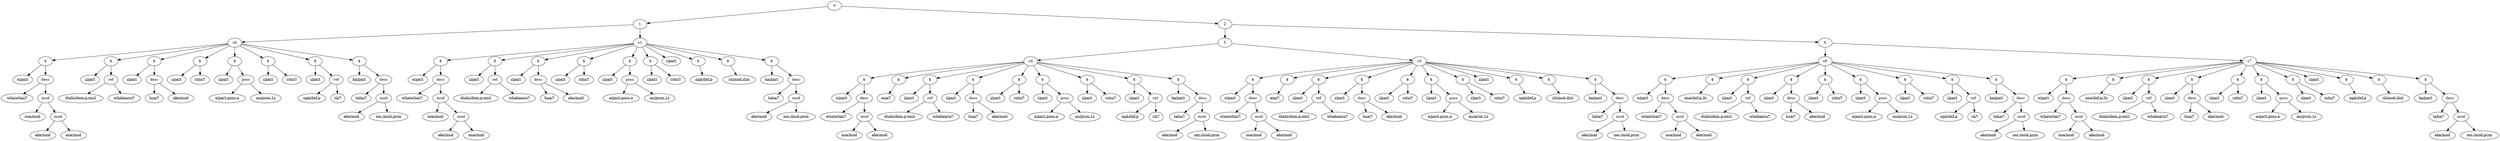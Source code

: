 digraph S0 {
 s0 -> n0
 s0 -> n9
 s0 -> n14
 s0 -> n19
 s0 -> n22
 s0 -> n27
 s0 -> n30
 s0 -> n35
 1 -> s0
 s1 -> n42
 s1 -> n51
 s1 -> n56
 s1 -> n61
 s1 -> n64
 s1 -> n69
 s1 -> n72
 s1 -> n73
 s1 -> n75
 s1 -> n77
 1 -> s1
 0 -> 1
 s4 -> n84
 s4 -> n91
 s4 -> n93
 s4 -> n98
 s4 -> n103
 s4 -> n106
 s4 -> n111
 s4 -> n114
 s4 -> n119
 5 -> s4
 s5 -> n126
 s5 -> n133
 s5 -> n135
 s5 -> n140
 s5 -> n145
 s5 -> n148
 s5 -> n153
 s5 -> n156
 s5 -> n157
 s5 -> n159
 s5 -> n161
 5 -> s5
 2 -> 5
 s6 -> n168
 s6 -> n175
 s6 -> n177
 s6 -> n182
 s6 -> n187
 s6 -> n190
 s6 -> n195
 s6 -> n198
 s6 -> n203
 6 -> s6
 s7 -> n210
 s7 -> n217
 s7 -> n219
 s7 -> n224
 s7 -> n229
 s7 -> n232
 s7 -> n237
 s7 -> n240
 s7 -> n241
 s7 -> n243
 s7 -> n245
 6 -> s7
 2 -> 6
 0 -> 2
 n0 [label="$"];
 n1 [label=<<u>e/part</u>>];
 n0 -> n1;
 n2 [label="desc"];
 n3 [label=<<u>whaiwhai/*</u>>];
 n2 -> n3;
 n4 [label="mod"];
 n5 [label=<<u>noa/mod</u>>];
 n4 -> n5;
 n6 [label="mod"];
 n7 [label=<<u>ake/mod</u>>];
 n6 -> n7;
 n8 [label=<<u>ana/mod</u>>];
 n6 -> n8;
 n4 -> n6;
 n2 -> n4;
 n0 -> n2;
 n9 [label="$"];
 n10 [label=<<u>i/part</u>>];
 n9 -> n10;
 n11 [label="ref"];
 n12 [label=<<u>ētahi/dem.p-excl</u>>];
 n11 -> n12;
 n13 [label=<<u>whakaaro/*</u>>];
 n11 -> n13;
 n9 -> n11;
 n14 [label="$"];
 n15 [label=<<u>i/part</u>>];
 n14 -> n15;
 n16 [label="desc"];
 n17 [label=<<u>hua/*</u>>];
 n16 -> n17;
 n18 [label=<<u>ake/mod</u>>];
 n16 -> n18;
 n14 -> n16;
 n19 [label="$"];
 n20 [label=<<u>i/part</u>>];
 n19 -> n20;
 n21 [label=<<u>roto/*</u>>];
 n19 -> n21;
 n22 [label="$"];
 n23 [label=<<u>i/part</u>>];
 n22 -> n23;
 n24 [label="poss"];
 n25 [label=<<u>a/part.poss.a</u>>];
 n24 -> n25;
 n26 [label=<<u>au/pron.1s</u>>];
 n24 -> n26;
 n22 -> n24;
 n27 [label="$"];
 n28 [label=<<u>i/part</u>>];
 n27 -> n28;
 n29 [label=<<u>roto/*</u>>];
 n27 -> n29;
 n30 [label="$"];
 n31 [label=<<u>i/part</u>>];
 n30 -> n31;
 n32 [label="ref"];
 n33 [label=<<u>ngā/def.p</u>>];
 n32 -> n33;
 n34 [label=<<u>rā/*</u>>];
 n32 -> n34;
 n30 -> n32;
 n35 [label="$"];
 n36 [label=<<u>ka/part</u>>];
 n35 -> n36;
 n37 [label="desc"];
 n38 [label=<<u>taha/*</u>>];
 n37 -> n38;
 n39 [label="mod"];
 n40 [label=<<u>ake/mod</u>>];
 n39 -> n40;
 n41 [label=<<u>nei./mod.prox</u>>];
 n39 -> n41;
 n37 -> n39;
 n35 -> n37;
 n42 [label="$"];
 n43 [label=<<u>e/part</u>>];
 n42 -> n43;
 n44 [label="desc"];
 n45 [label=<<u>whaiwhai/*</u>>];
 n44 -> n45;
 n46 [label="mod"];
 n47 [label=<<u>noa/mod</u>>];
 n46 -> n47;
 n48 [label="mod"];
 n49 [label=<<u>ake/mod</u>>];
 n48 -> n49;
 n50 [label=<<u>ana/mod</u>>];
 n48 -> n50;
 n46 -> n48;
 n44 -> n46;
 n42 -> n44;
 n51 [label="$"];
 n52 [label=<<u>i/part</u>>];
 n51 -> n52;
 n53 [label="ref"];
 n54 [label=<<u>ētahi/dem.p-excl</u>>];
 n53 -> n54;
 n55 [label=<<u>whakaaro/*</u>>];
 n53 -> n55;
 n51 -> n53;
 n56 [label="$"];
 n57 [label=<<u>i/part</u>>];
 n56 -> n57;
 n58 [label="desc"];
 n59 [label=<<u>hua/*</u>>];
 n58 -> n59;
 n60 [label=<<u>ake/mod</u>>];
 n58 -> n60;
 n56 -> n58;
 n61 [label="$"];
 n62 [label=<<u>i/part</u>>];
 n61 -> n62;
 n63 [label=<<u>roto/*</u>>];
 n61 -> n63;
 n64 [label="$"];
 n65 [label=<<u>i/part</u>>];
 n64 -> n65;
 n66 [label="poss"];
 n67 [label=<<u>a/part.poss.a</u>>];
 n66 -> n67;
 n68 [label=<<u>au/pron.1s</u>>];
 n66 -> n68;
 n64 -> n66;
 n69 [label="$"];
 n70 [label=<<u>i/part</u>>];
 n69 -> n70;
 n71 [label=<<u>roto/*</u>>];
 n69 -> n71;
 n72 [label=<<u>i/part</u>>];
 n73 [label="$"];
 n74 [label=<<u>ngā/def.p</u>>];
 n73 -> n74;
 n75 [label="$"];
 n76 [label=<<u>rā/mod.dist</u>>];
 n75 -> n76;
 n77 [label="$"];
 n78 [label=<<u>ka/part</u>>];
 n77 -> n78;
 n79 [label="desc"];
 n80 [label=<<u>taha/*</u>>];
 n79 -> n80;
 n81 [label="mod"];
 n82 [label=<<u>ake/mod</u>>];
 n81 -> n82;
 n83 [label=<<u>nei./mod.prox</u>>];
 n81 -> n83;
 n79 -> n81;
 n77 -> n79;
 n84 [label="$"];
 n85 [label=<<u>e/part</u>>];
 n84 -> n85;
 n86 [label="desc"];
 n87 [label=<<u>whaiwhai/*</u>>];
 n86 -> n87;
 n88 [label="mod"];
 n89 [label=<<u>noa/mod</u>>];
 n88 -> n89;
 n90 [label=<<u>ake/mod</u>>];
 n88 -> n90;
 n86 -> n88;
 n84 -> n86;
 n91 [label="$"];
 n92 [label=<<u>ana/*</u>>];
 n91 -> n92;
 n93 [label="$"];
 n94 [label=<<u>i/part</u>>];
 n93 -> n94;
 n95 [label="ref"];
 n96 [label=<<u>ētahi/dem.p-excl</u>>];
 n95 -> n96;
 n97 [label=<<u>whakaaro/*</u>>];
 n95 -> n97;
 n93 -> n95;
 n98 [label="$"];
 n99 [label=<<u>i/part</u>>];
 n98 -> n99;
 n100 [label="desc"];
 n101 [label=<<u>hua/*</u>>];
 n100 -> n101;
 n102 [label=<<u>ake/mod</u>>];
 n100 -> n102;
 n98 -> n100;
 n103 [label="$"];
 n104 [label=<<u>i/part</u>>];
 n103 -> n104;
 n105 [label=<<u>roto/*</u>>];
 n103 -> n105;
 n106 [label="$"];
 n107 [label=<<u>i/part</u>>];
 n106 -> n107;
 n108 [label="poss"];
 n109 [label=<<u>a/part.poss.a</u>>];
 n108 -> n109;
 n110 [label=<<u>au/pron.1s</u>>];
 n108 -> n110;
 n106 -> n108;
 n111 [label="$"];
 n112 [label=<<u>i/part</u>>];
 n111 -> n112;
 n113 [label=<<u>roto/*</u>>];
 n111 -> n113;
 n114 [label="$"];
 n115 [label=<<u>i/part</u>>];
 n114 -> n115;
 n116 [label="ref"];
 n117 [label=<<u>ngā/def.p</u>>];
 n116 -> n117;
 n118 [label=<<u>rā/*</u>>];
 n116 -> n118;
 n114 -> n116;
 n119 [label="$"];
 n120 [label=<<u>ka/part</u>>];
 n119 -> n120;
 n121 [label="desc"];
 n122 [label=<<u>taha/*</u>>];
 n121 -> n122;
 n123 [label="mod"];
 n124 [label=<<u>ake/mod</u>>];
 n123 -> n124;
 n125 [label=<<u>nei./mod.prox</u>>];
 n123 -> n125;
 n121 -> n123;
 n119 -> n121;
 n126 [label="$"];
 n127 [label=<<u>e/part</u>>];
 n126 -> n127;
 n128 [label="desc"];
 n129 [label=<<u>whaiwhai/*</u>>];
 n128 -> n129;
 n130 [label="mod"];
 n131 [label=<<u>noa/mod</u>>];
 n130 -> n131;
 n132 [label=<<u>ake/mod</u>>];
 n130 -> n132;
 n128 -> n130;
 n126 -> n128;
 n133 [label="$"];
 n134 [label=<<u>ana/*</u>>];
 n133 -> n134;
 n135 [label="$"];
 n136 [label=<<u>i/part</u>>];
 n135 -> n136;
 n137 [label="ref"];
 n138 [label=<<u>ētahi/dem.p-excl</u>>];
 n137 -> n138;
 n139 [label=<<u>whakaaro/*</u>>];
 n137 -> n139;
 n135 -> n137;
 n140 [label="$"];
 n141 [label=<<u>i/part</u>>];
 n140 -> n141;
 n142 [label="desc"];
 n143 [label=<<u>hua/*</u>>];
 n142 -> n143;
 n144 [label=<<u>ake/mod</u>>];
 n142 -> n144;
 n140 -> n142;
 n145 [label="$"];
 n146 [label=<<u>i/part</u>>];
 n145 -> n146;
 n147 [label=<<u>roto/*</u>>];
 n145 -> n147;
 n148 [label="$"];
 n149 [label=<<u>i/part</u>>];
 n148 -> n149;
 n150 [label="poss"];
 n151 [label=<<u>a/part.poss.a</u>>];
 n150 -> n151;
 n152 [label=<<u>au/pron.1s</u>>];
 n150 -> n152;
 n148 -> n150;
 n153 [label="$"];
 n154 [label=<<u>i/part</u>>];
 n153 -> n154;
 n155 [label=<<u>roto/*</u>>];
 n153 -> n155;
 n156 [label=<<u>i/part</u>>];
 n157 [label="$"];
 n158 [label=<<u>ngā/def.p</u>>];
 n157 -> n158;
 n159 [label="$"];
 n160 [label=<<u>rā/mod.dist</u>>];
 n159 -> n160;
 n161 [label="$"];
 n162 [label=<<u>ka/part</u>>];
 n161 -> n162;
 n163 [label="desc"];
 n164 [label=<<u>taha/*</u>>];
 n163 -> n164;
 n165 [label="mod"];
 n166 [label=<<u>ake/mod</u>>];
 n165 -> n166;
 n167 [label=<<u>nei./mod.prox</u>>];
 n165 -> n167;
 n163 -> n165;
 n161 -> n163;
 n168 [label="$"];
 n169 [label=<<u>e/part</u>>];
 n168 -> n169;
 n170 [label="desc"];
 n171 [label=<<u>whaiwhai/*</u>>];
 n170 -> n171;
 n172 [label="mod"];
 n173 [label=<<u>noa/mod</u>>];
 n172 -> n173;
 n174 [label=<<u>ake/mod</u>>];
 n172 -> n174;
 n170 -> n172;
 n168 -> n170;
 n175 [label="$"];
 n176 [label=<<u>ana/def.p-3s</u>>];
 n175 -> n176;
 n177 [label="$"];
 n178 [label=<<u>i/part</u>>];
 n177 -> n178;
 n179 [label="ref"];
 n180 [label=<<u>ētahi/dem.p-excl</u>>];
 n179 -> n180;
 n181 [label=<<u>whakaaro/*</u>>];
 n179 -> n181;
 n177 -> n179;
 n182 [label="$"];
 n183 [label=<<u>i/part</u>>];
 n182 -> n183;
 n184 [label="desc"];
 n185 [label=<<u>hua/*</u>>];
 n184 -> n185;
 n186 [label=<<u>ake/mod</u>>];
 n184 -> n186;
 n182 -> n184;
 n187 [label="$"];
 n188 [label=<<u>i/part</u>>];
 n187 -> n188;
 n189 [label=<<u>roto/*</u>>];
 n187 -> n189;
 n190 [label="$"];
 n191 [label=<<u>i/part</u>>];
 n190 -> n191;
 n192 [label="poss"];
 n193 [label=<<u>a/part.poss.a</u>>];
 n192 -> n193;
 n194 [label=<<u>au/pron.1s</u>>];
 n192 -> n194;
 n190 -> n192;
 n195 [label="$"];
 n196 [label=<<u>i/part</u>>];
 n195 -> n196;
 n197 [label=<<u>roto/*</u>>];
 n195 -> n197;
 n198 [label="$"];
 n199 [label=<<u>i/part</u>>];
 n198 -> n199;
 n200 [label="ref"];
 n201 [label=<<u>ngā/def.p</u>>];
 n200 -> n201;
 n202 [label=<<u>rā/*</u>>];
 n200 -> n202;
 n198 -> n200;
 n203 [label="$"];
 n204 [label=<<u>ka/part</u>>];
 n203 -> n204;
 n205 [label="desc"];
 n206 [label=<<u>taha/*</u>>];
 n205 -> n206;
 n207 [label="mod"];
 n208 [label=<<u>ake/mod</u>>];
 n207 -> n208;
 n209 [label=<<u>nei./mod.prox</u>>];
 n207 -> n209;
 n205 -> n207;
 n203 -> n205;
 n210 [label="$"];
 n211 [label=<<u>e/part</u>>];
 n210 -> n211;
 n212 [label="desc"];
 n213 [label=<<u>whaiwhai/*</u>>];
 n212 -> n213;
 n214 [label="mod"];
 n215 [label=<<u>noa/mod</u>>];
 n214 -> n215;
 n216 [label=<<u>ake/mod</u>>];
 n214 -> n216;
 n212 -> n214;
 n210 -> n212;
 n217 [label="$"];
 n218 [label=<<u>ana/def.p-3s</u>>];
 n217 -> n218;
 n219 [label="$"];
 n220 [label=<<u>i/part</u>>];
 n219 -> n220;
 n221 [label="ref"];
 n222 [label=<<u>ētahi/dem.p-excl</u>>];
 n221 -> n222;
 n223 [label=<<u>whakaaro/*</u>>];
 n221 -> n223;
 n219 -> n221;
 n224 [label="$"];
 n225 [label=<<u>i/part</u>>];
 n224 -> n225;
 n226 [label="desc"];
 n227 [label=<<u>hua/*</u>>];
 n226 -> n227;
 n228 [label=<<u>ake/mod</u>>];
 n226 -> n228;
 n224 -> n226;
 n229 [label="$"];
 n230 [label=<<u>i/part</u>>];
 n229 -> n230;
 n231 [label=<<u>roto/*</u>>];
 n229 -> n231;
 n232 [label="$"];
 n233 [label=<<u>i/part</u>>];
 n232 -> n233;
 n234 [label="poss"];
 n235 [label=<<u>a/part.poss.a</u>>];
 n234 -> n235;
 n236 [label=<<u>au/pron.1s</u>>];
 n234 -> n236;
 n232 -> n234;
 n237 [label="$"];
 n238 [label=<<u>i/part</u>>];
 n237 -> n238;
 n239 [label=<<u>roto/*</u>>];
 n237 -> n239;
 n240 [label=<<u>i/part</u>>];
 n241 [label="$"];
 n242 [label=<<u>ngā/def.p</u>>];
 n241 -> n242;
 n243 [label="$"];
 n244 [label=<<u>rā/mod.dist</u>>];
 n243 -> n244;
 n245 [label="$"];
 n246 [label=<<u>ka/part</u>>];
 n245 -> n246;
 n247 [label="desc"];
 n248 [label=<<u>taha/*</u>>];
 n247 -> n248;
 n249 [label="mod"];
 n250 [label=<<u>ake/mod</u>>];
 n249 -> n250;
 n251 [label=<<u>nei./mod.prox</u>>];
 n249 -> n251;
 n247 -> n249;
 n245 -> n247;
}
